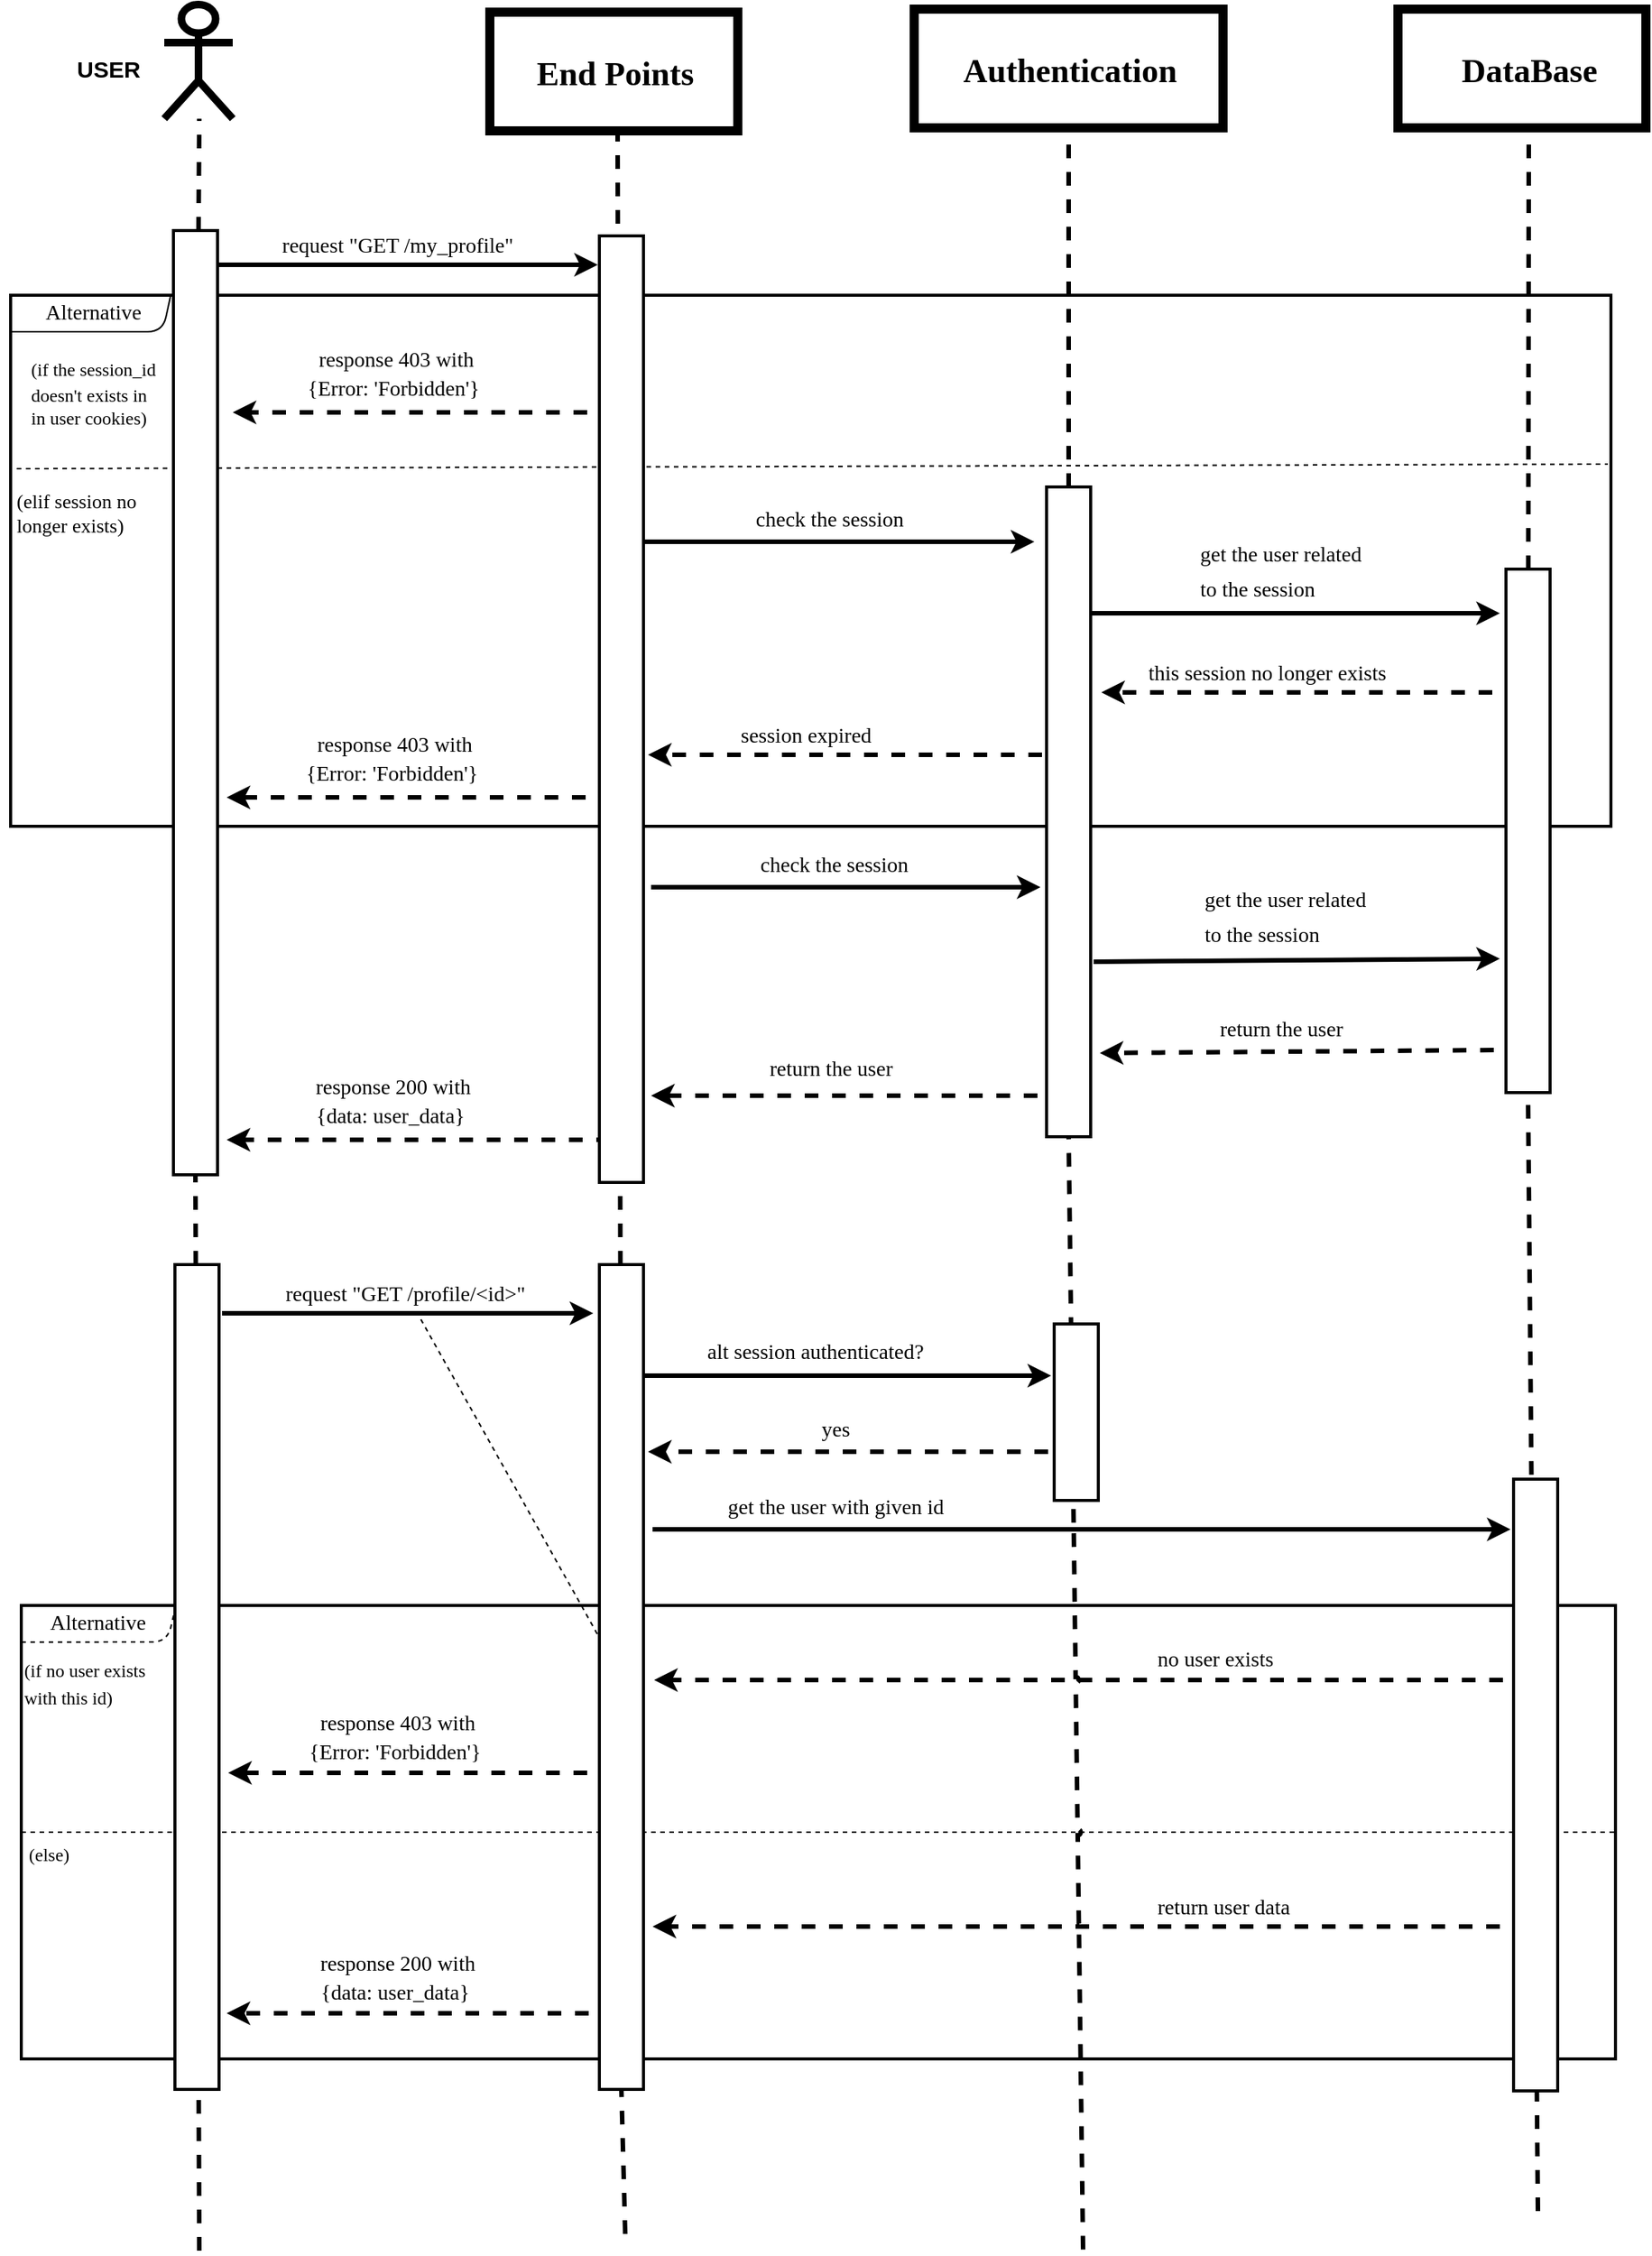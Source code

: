 <mxfile>
    <diagram id="F_yw_CQn4tfW_uXNjKrX" name="Page-1">
        <mxGraphModel dx="1324" dy="970" grid="0" gridSize="10" guides="1" tooltips="1" connect="1" arrows="1" fold="1" page="1" pageScale="1" pageWidth="1200" pageHeight="1600" background="#ffffff" math="0" shadow="0">
            <root>
                <mxCell id="0"/>
                <mxCell id="1" parent="0"/>
                <mxCell id="217" value="" style="rounded=0;whiteSpace=wrap;html=1;strokeColor=#000000;strokeWidth=2;fontFamily=Verdana;fontSize=14;fontColor=#000000;fillColor=none;" parent="1" vertex="1">
                    <mxGeometry x="17" y="1098" width="1048" height="298" as="geometry"/>
                </mxCell>
                <mxCell id="229" value="" style="endArrow=none;dashed=1;html=1;entryX=0.5;entryY=1;entryDx=0;entryDy=0;rounded=1;jumpSize=0;strokeWidth=3;jumpStyle=arc;strokeColor=#000000;" parent="1" target="228" edge="1">
                    <mxGeometry width="50" height="50" relative="1" as="geometry">
                        <mxPoint x="134" y="1522" as="sourcePoint"/>
                        <mxPoint x="134" y="121" as="targetPoint"/>
                    </mxGeometry>
                </mxCell>
                <mxCell id="2" value="&lt;p style=&quot;line-height: 120%;&quot;&gt;&lt;br&gt;&lt;/p&gt;" style="shape=umlActor;verticalLabelPosition=bottom;verticalAlign=top;html=1;outlineConnect=0;strokeColor=#000000;strokeWidth=5;" parent="1" vertex="1">
                    <mxGeometry x="111" y="46" width="45" height="75" as="geometry"/>
                </mxCell>
                <mxCell id="5" value="" style="rounded=0;whiteSpace=wrap;html=1;strokeColor=#000000;fillColor=none;strokeWidth=6;" parent="1" vertex="1">
                    <mxGeometry x="922" y="49" width="163" height="78" as="geometry"/>
                </mxCell>
                <mxCell id="16" value="" style="endArrow=none;dashed=1;html=1;entryX=0.5;entryY=1;entryDx=0;entryDy=0;rounded=1;jumpSize=0;strokeWidth=3;jumpStyle=arc;strokeColor=#000000;startArrow=none;" parent="1" source="228" edge="1">
                    <mxGeometry width="50" height="50" relative="1" as="geometry">
                        <mxPoint x="134" y="1522" as="sourcePoint"/>
                        <mxPoint x="134" y="121.0" as="targetPoint"/>
                    </mxGeometry>
                </mxCell>
                <mxCell id="17" value="" style="endArrow=none;dashed=1;html=1;entryX=0.5;entryY=1;entryDx=0;entryDy=0;rounded=1;jumpSize=0;strokeWidth=3;jumpStyle=arc;strokeColor=#000000;startArrow=none;" parent="1" source="250" edge="1">
                    <mxGeometry width="50" height="50" relative="1" as="geometry">
                        <mxPoint x="1014" y="1496" as="sourcePoint"/>
                        <mxPoint x="1008" y="127.0" as="targetPoint"/>
                    </mxGeometry>
                </mxCell>
                <mxCell id="22" value="&lt;font face=&quot;Verdana&quot; style=&quot;font-size: 22px;&quot;&gt;DataBase&lt;/font&gt;" style="text;html=1;align=center;verticalAlign=middle;resizable=0;points=[];autosize=1;strokeColor=none;fillColor=none;fontSize=27;fontColor=#000000;strokeWidth=0;fontStyle=1" parent="1" vertex="1">
                    <mxGeometry x="940" y="66" width="135" height="44" as="geometry"/>
                </mxCell>
                <mxCell id="4" value="" style="rounded=0;whiteSpace=wrap;html=1;strokeColor=#000000;fillColor=none;strokeWidth=6;" parent="1" vertex="1">
                    <mxGeometry x="604" y="49" width="203" height="78" as="geometry"/>
                </mxCell>
                <mxCell id="6" value="" style="endArrow=none;dashed=1;html=1;entryX=0.5;entryY=1;entryDx=0;entryDy=0;rounded=1;jumpSize=0;strokeWidth=3;jumpStyle=arc;strokeColor=#000000;startArrow=none;" parent="1" source="256" target="4" edge="1">
                    <mxGeometry width="50" height="50" relative="1" as="geometry">
                        <mxPoint x="715" y="1521.222" as="sourcePoint"/>
                        <mxPoint x="648" y="335" as="targetPoint"/>
                    </mxGeometry>
                </mxCell>
                <mxCell id="21" value="&lt;font face=&quot;Verdana&quot; style=&quot;font-size: 22px;&quot;&gt;Authentication&lt;/font&gt;" style="text;html=1;align=center;verticalAlign=middle;resizable=0;points=[];autosize=1;strokeColor=none;fillColor=none;fontSize=27;fontColor=#000000;strokeWidth=0;fontStyle=1" parent="1" vertex="1">
                    <mxGeometry x="605.5" y="66" width="200" height="44" as="geometry"/>
                </mxCell>
                <mxCell id="23" value="" style="endArrow=classic;html=1;rounded=1;strokeColor=#000000;strokeWidth=3;fontSize=22;fontColor=#000000;jumpStyle=arc;jumpSize=0;" parent="1" edge="1">
                    <mxGeometry width="50" height="50" relative="1" as="geometry">
                        <mxPoint x="134" y="217" as="sourcePoint"/>
                        <mxPoint x="396" y="217" as="targetPoint"/>
                    </mxGeometry>
                </mxCell>
                <mxCell id="24" value="&lt;font style=&quot;font-size: 14px;&quot;&gt;request &quot;GET /my_profile&quot;&lt;/font&gt;" style="text;html=1;align=center;verticalAlign=middle;resizable=0;points=[];autosize=1;strokeColor=none;fillColor=none;fontSize=22;fontColor=#000000;fontFamily=Verdana;" parent="1" vertex="1">
                    <mxGeometry x="162" y="183" width="203" height="38" as="geometry"/>
                </mxCell>
                <mxCell id="3" value="" style="rounded=0;whiteSpace=wrap;html=1;strokeColor=#000000;fillColor=none;strokeWidth=6;" parent="1" vertex="1">
                    <mxGeometry x="325" y="51" width="163" height="78" as="geometry"/>
                </mxCell>
                <mxCell id="13" value="" style="endArrow=none;dashed=1;html=1;entryX=0.5;entryY=1;entryDx=0;entryDy=0;rounded=1;jumpSize=0;strokeWidth=3;jumpStyle=arc;strokeColor=#000000;startArrow=none;" parent="1" source="244" edge="1">
                    <mxGeometry width="50" height="50" relative="1" as="geometry">
                        <mxPoint x="414" y="1511" as="sourcePoint"/>
                        <mxPoint x="409" y="129" as="targetPoint"/>
                    </mxGeometry>
                </mxCell>
                <mxCell id="20" value="&lt;font face=&quot;Verdana&quot; style=&quot;font-size: 22px;&quot;&gt;End Points&lt;/font&gt;" style="text;html=1;align=center;verticalAlign=middle;resizable=0;points=[];autosize=1;strokeColor=none;fillColor=none;fontSize=27;fontColor=#000000;strokeWidth=0;fontStyle=1" parent="1" vertex="1">
                    <mxGeometry x="332" y="68" width="149" height="44" as="geometry"/>
                </mxCell>
                <mxCell id="152" value="&lt;font style=&quot;font-size: 15px;&quot; color=&quot;#000000&quot;&gt;USER&lt;/font&gt;" style="text;html=1;align=center;verticalAlign=middle;resizable=0;points=[];autosize=1;strokeColor=none;fillColor=none;fontStyle=1" parent="1" vertex="1">
                    <mxGeometry x="44.05" y="73" width="60" height="30" as="geometry"/>
                </mxCell>
                <mxCell id="170" value="" style="rounded=0;whiteSpace=wrap;html=1;strokeColor=#000000;strokeWidth=2;fontFamily=Verdana;fontSize=14;fontColor=#000000;fillColor=none;" parent="1" vertex="1">
                    <mxGeometry x="10" y="237" width="1052" height="349" as="geometry"/>
                </mxCell>
                <mxCell id="171" value="" style="endArrow=none;html=1;rounded=1;strokeColor=#000000;strokeWidth=1;fontFamily=Verdana;fontSize=14;fontColor=#000000;jumpStyle=arc;jumpSize=0;" parent="1" edge="1">
                    <mxGeometry width="50" height="50" relative="1" as="geometry">
                        <mxPoint x="11" y="261" as="sourcePoint"/>
                        <mxPoint x="115" y="238" as="targetPoint"/>
                        <Array as="points">
                            <mxPoint x="110" y="261.0"/>
                        </Array>
                    </mxGeometry>
                </mxCell>
                <mxCell id="173" value="Alternative" style="text;html=1;align=center;verticalAlign=middle;resizable=0;points=[];autosize=1;strokeColor=none;fillColor=none;fontSize=14;fontFamily=Verdana;fontColor=#000000;" parent="1" vertex="1">
                    <mxGeometry x="17" y="234.0" width="94" height="29" as="geometry"/>
                </mxCell>
                <mxCell id="165" value="" style="endArrow=classic;html=1;rounded=1;strokeColor=#000000;strokeWidth=3;fontSize=22;fontColor=#000000;jumpStyle=arc;jumpSize=0;dashed=1;" parent="1" edge="1">
                    <mxGeometry width="50" height="50" relative="1" as="geometry">
                        <mxPoint x="407" y="314" as="sourcePoint"/>
                        <mxPoint x="156" y="314" as="targetPoint"/>
                    </mxGeometry>
                </mxCell>
                <mxCell id="167" value="&lt;p style=&quot;line-height: 70%;&quot;&gt;&lt;font style=&quot;font-size: 14px;&quot;&gt;response 403&amp;nbsp;&lt;/font&gt;&lt;font style=&quot;text-align: left; font-size: 14px;&quot;&gt;with&lt;br&gt;{Error&lt;/font&gt;&lt;span style=&quot;background-color: initial; text-align: left; font-size: 14px;&quot;&gt;: 'Forbidden'}&amp;nbsp;&lt;/span&gt;&lt;br&gt;&lt;/p&gt;" style="text;html=1;align=center;verticalAlign=middle;resizable=0;points=[];autosize=1;strokeColor=none;fillColor=none;fontSize=22;fontColor=#000000;fontFamily=Verdana;" parent="1" vertex="1">
                    <mxGeometry x="181" y="240" width="164" height="93" as="geometry"/>
                </mxCell>
                <mxCell id="158" value="" style="endArrow=classic;html=1;rounded=1;strokeColor=#000000;strokeWidth=3;fontSize=22;fontColor=#000000;jumpStyle=arc;jumpSize=0;" parent="1" edge="1">
                    <mxGeometry width="50" height="50" relative="1" as="geometry">
                        <mxPoint x="420" y="399" as="sourcePoint"/>
                        <mxPoint x="683" y="399" as="targetPoint"/>
                    </mxGeometry>
                </mxCell>
                <mxCell id="159" value="&lt;font&gt;&lt;span style=&quot;font-size: 14px;&quot;&gt;check the session&lt;/span&gt;&lt;/font&gt;" style="text;html=1;align=center;verticalAlign=middle;resizable=0;points=[];autosize=1;strokeColor=none;fillColor=none;fontSize=22;fontColor=#000000;fontFamily=Verdana;" parent="1" vertex="1">
                    <mxGeometry x="477" y="363" width="142" height="38" as="geometry"/>
                </mxCell>
                <mxCell id="175" value="" style="endArrow=none;html=1;rounded=1;strokeColor=#000000;strokeWidth=1;fontSize=22;fontColor=#000000;jumpStyle=arc;jumpSize=0;endFill=0;dashed=1;" parent="1" edge="1">
                    <mxGeometry width="50" height="50" relative="1" as="geometry">
                        <mxPoint x="14" y="351" as="sourcePoint"/>
                        <mxPoint x="1060" y="348" as="targetPoint"/>
                    </mxGeometry>
                </mxCell>
                <mxCell id="176" value="" style="endArrow=classic;html=1;rounded=1;strokeColor=#000000;strokeWidth=3;fontSize=22;fontColor=#000000;jumpStyle=arc;jumpSize=0;" parent="1" edge="1">
                    <mxGeometry width="50" height="50" relative="1" as="geometry">
                        <mxPoint x="713" y="446" as="sourcePoint"/>
                        <mxPoint x="989" y="446" as="targetPoint"/>
                    </mxGeometry>
                </mxCell>
                <mxCell id="177" value="&lt;p style=&quot;line-height: 90%;&quot;&gt;&lt;font&gt;&lt;span style=&quot;font-size: 14px;&quot;&gt;get the user related&lt;br&gt;to the session&lt;/span&gt;&lt;/font&gt;&lt;/p&gt;" style="text;html=1;align=left;verticalAlign=middle;resizable=0;points=[];autosize=1;strokeColor=none;fillColor=none;fontSize=22;fontColor=#000000;fontFamily=Verdana;" parent="1" vertex="1">
                    <mxGeometry x="790" y="366" width="158" height="102" as="geometry"/>
                </mxCell>
                <mxCell id="179" value="" style="endArrow=classic;html=1;rounded=1;strokeColor=#000000;strokeWidth=3;fontSize=22;fontColor=#000000;jumpStyle=arc;jumpSize=0;dashed=1;" parent="1" edge="1">
                    <mxGeometry width="50" height="50" relative="1" as="geometry">
                        <mxPoint x="1002" y="498" as="sourcePoint"/>
                        <mxPoint x="727" y="498" as="targetPoint"/>
                    </mxGeometry>
                </mxCell>
                <mxCell id="180" value="&lt;p style=&quot;line-height: 90%;&quot;&gt;&lt;span style=&quot;font-size: 14px;&quot;&gt;this session no longer exists&lt;/span&gt;&lt;/p&gt;" style="text;html=1;align=left;verticalAlign=middle;resizable=0;points=[];autosize=1;strokeColor=none;fillColor=none;fontSize=22;fontColor=#000000;fontFamily=Verdana;" parent="1" vertex="1">
                    <mxGeometry x="756" y="444" width="217" height="79" as="geometry"/>
                </mxCell>
                <mxCell id="181" value="" style="endArrow=classic;html=1;rounded=1;strokeColor=#000000;strokeWidth=3;fontSize=22;fontColor=#000000;jumpStyle=arc;jumpSize=0;dashed=1;" parent="1" edge="1">
                    <mxGeometry width="50" height="50" relative="1" as="geometry">
                        <mxPoint x="706" y="539" as="sourcePoint"/>
                        <mxPoint x="429" y="539" as="targetPoint"/>
                    </mxGeometry>
                </mxCell>
                <mxCell id="182" value="&lt;p style=&quot;line-height: 90%;&quot;&gt;&lt;span style=&quot;font-size: 14px;&quot;&gt;session expired&lt;/span&gt;&lt;/p&gt;" style="text;html=1;align=left;verticalAlign=middle;resizable=0;points=[];autosize=1;strokeColor=none;fillColor=none;fontSize=22;fontColor=#000000;fontFamily=Verdana;" parent="1" vertex="1">
                    <mxGeometry x="488" y="485" width="127" height="79" as="geometry"/>
                </mxCell>
                <mxCell id="183" value="" style="endArrow=classic;html=1;rounded=1;strokeColor=#000000;strokeWidth=3;fontSize=22;fontColor=#000000;jumpStyle=arc;jumpSize=0;dashed=1;" parent="1" edge="1">
                    <mxGeometry width="50" height="50" relative="1" as="geometry">
                        <mxPoint x="406" y="567" as="sourcePoint"/>
                        <mxPoint x="152" y="567" as="targetPoint"/>
                    </mxGeometry>
                </mxCell>
                <mxCell id="184" value="&lt;p style=&quot;line-height: 70%;&quot;&gt;&lt;font style=&quot;font-size: 14px;&quot;&gt;response 403&amp;nbsp;&lt;/font&gt;&lt;font style=&quot;text-align: left; font-size: 14px;&quot;&gt;with&lt;br&gt;{Error&lt;/font&gt;&lt;span style=&quot;text-align: left; background-color: initial; font-size: 14px;&quot;&gt;: 'Forbidden'}&amp;nbsp;&lt;/span&gt;&lt;/p&gt;" style="text;html=1;align=center;verticalAlign=middle;resizable=0;points=[];autosize=1;strokeColor=none;fillColor=none;fontSize=22;fontColor=#000000;fontFamily=Verdana;" parent="1" vertex="1">
                    <mxGeometry x="180" y="493" width="164" height="93" as="geometry"/>
                </mxCell>
                <mxCell id="190" value="" style="endArrow=classic;html=1;rounded=1;strokeColor=#000000;strokeWidth=3;fontSize=22;fontColor=#000000;jumpStyle=arc;jumpSize=0;" parent="1" edge="1">
                    <mxGeometry width="50" height="50" relative="1" as="geometry">
                        <mxPoint x="431" y="626" as="sourcePoint"/>
                        <mxPoint x="687" y="626" as="targetPoint"/>
                    </mxGeometry>
                </mxCell>
                <mxCell id="191" value="&lt;font&gt;&lt;span style=&quot;font-size: 14px;&quot;&gt;check the session&lt;/span&gt;&lt;/font&gt;" style="text;html=1;align=center;verticalAlign=middle;resizable=0;points=[];autosize=1;strokeColor=none;fillColor=none;fontSize=22;fontColor=#000000;fontFamily=Verdana;" parent="1" vertex="1">
                    <mxGeometry x="480" y="590" width="142" height="38" as="geometry"/>
                </mxCell>
                <mxCell id="192" value="" style="endArrow=classic;html=1;rounded=1;strokeColor=#000000;strokeWidth=3;fontSize=22;fontColor=#000000;jumpStyle=arc;jumpSize=0;" parent="1" edge="1">
                    <mxGeometry width="50" height="50" relative="1" as="geometry">
                        <mxPoint x="722" y="675" as="sourcePoint"/>
                        <mxPoint x="989" y="673" as="targetPoint"/>
                    </mxGeometry>
                </mxCell>
                <mxCell id="193" value="&lt;p style=&quot;line-height: 90%;&quot;&gt;&lt;font&gt;&lt;span style=&quot;font-size: 14px;&quot;&gt;get the user related&lt;br&gt;to the session&lt;/span&gt;&lt;/font&gt;&lt;/p&gt;" style="text;html=1;align=left;verticalAlign=middle;resizable=0;points=[];autosize=1;strokeColor=none;fillColor=none;fontSize=22;fontColor=#000000;fontFamily=Verdana;" parent="1" vertex="1">
                    <mxGeometry x="793" y="593" width="158" height="102" as="geometry"/>
                </mxCell>
                <mxCell id="194" value="" style="endArrow=classic;html=1;rounded=1;strokeColor=#000000;strokeWidth=3;fontSize=22;fontColor=#000000;jumpStyle=arc;jumpSize=0;dashed=1;" parent="1" edge="1">
                    <mxGeometry width="50" height="50" relative="1" as="geometry">
                        <mxPoint x="985" y="733" as="sourcePoint"/>
                        <mxPoint x="726" y="735" as="targetPoint"/>
                    </mxGeometry>
                </mxCell>
                <mxCell id="195" value="&lt;p style=&quot;line-height: 90%;&quot;&gt;&lt;span style=&quot;font-size: 14px;&quot;&gt;return the user&lt;/span&gt;&lt;br&gt;&lt;/p&gt;" style="text;html=1;align=left;verticalAlign=middle;resizable=0;points=[];autosize=1;strokeColor=none;fillColor=none;fontSize=22;fontColor=#000000;fontFamily=Verdana;" parent="1" vertex="1">
                    <mxGeometry x="802.5" y="678" width="125" height="79" as="geometry"/>
                </mxCell>
                <mxCell id="196" value="" style="endArrow=classic;html=1;rounded=1;strokeColor=#000000;strokeWidth=3;fontSize=22;fontColor=#000000;jumpStyle=arc;jumpSize=0;dashed=1;" parent="1" edge="1">
                    <mxGeometry width="50" height="50" relative="1" as="geometry">
                        <mxPoint x="685" y="763" as="sourcePoint"/>
                        <mxPoint x="431" y="763" as="targetPoint"/>
                    </mxGeometry>
                </mxCell>
                <mxCell id="198" value="" style="endArrow=classic;html=1;rounded=1;strokeColor=#000000;strokeWidth=3;fontSize=22;fontColor=#000000;jumpStyle=arc;jumpSize=0;dashed=1;" parent="1" edge="1">
                    <mxGeometry width="50" height="50" relative="1" as="geometry">
                        <mxPoint x="404" y="792" as="sourcePoint"/>
                        <mxPoint x="152" y="792" as="targetPoint"/>
                    </mxGeometry>
                </mxCell>
                <mxCell id="199" value="&lt;p style=&quot;line-height: 70%;&quot;&gt;&lt;font style=&quot;font-size: 14px;&quot;&gt;response 200&amp;nbsp;&lt;/font&gt;&lt;font style=&quot;text-align: left; font-size: 14px;&quot;&gt;with&lt;br&gt;{data: user_data&lt;/font&gt;&lt;span style=&quot;text-align: left; background-color: initial; font-size: 14px;&quot;&gt;}&amp;nbsp;&lt;/span&gt;&lt;/p&gt;" style="text;html=1;align=center;verticalAlign=middle;resizable=0;points=[];autosize=1;strokeColor=none;fillColor=none;fontSize=22;fontColor=#000000;fontFamily=Verdana;" parent="1" vertex="1">
                    <mxGeometry x="184" y="718" width="153" height="93" as="geometry"/>
                </mxCell>
                <mxCell id="201" value="&lt;p style=&quot;line-height: 90%;&quot;&gt;&lt;span style=&quot;font-size: 14px;&quot;&gt;return the user&lt;/span&gt;&lt;br&gt;&lt;/p&gt;" style="text;html=1;align=left;verticalAlign=middle;resizable=0;points=[];autosize=1;strokeColor=none;fillColor=none;fontSize=22;fontColor=#000000;fontFamily=Verdana;" parent="1" vertex="1">
                    <mxGeometry x="507" y="704" width="125" height="79" as="geometry"/>
                </mxCell>
                <mxCell id="204" value="" style="endArrow=classic;html=1;rounded=1;strokeColor=#000000;strokeWidth=3;fontSize=22;fontColor=#000000;jumpStyle=arc;jumpSize=0;" parent="1" edge="1">
                    <mxGeometry width="50" height="50" relative="1" as="geometry">
                        <mxPoint x="149" y="906" as="sourcePoint"/>
                        <mxPoint x="393" y="906" as="targetPoint"/>
                    </mxGeometry>
                </mxCell>
                <mxCell id="246" value="" style="edgeStyle=none;html=1;dashed=1;strokeWidth=1;fontFamily=Verdana;fontSize=15;fontColor=#000000;endArrow=none;endFill=0;" parent="1" source="205" target="244" edge="1">
                    <mxGeometry relative="1" as="geometry"/>
                </mxCell>
                <mxCell id="205" value="&lt;font style=&quot;font-size: 14px;&quot;&gt;request &quot;GET /profile/&amp;lt;id&amp;gt;&quot;&lt;/font&gt;" style="text;html=1;align=center;verticalAlign=middle;resizable=0;points=[];autosize=1;strokeColor=none;fillColor=none;fontSize=22;fontColor=#000000;fontFamily=Verdana;" parent="1" vertex="1">
                    <mxGeometry x="162" y="872" width="214" height="38" as="geometry"/>
                </mxCell>
                <mxCell id="206" value="" style="endArrow=classic;html=1;rounded=1;strokeColor=#000000;strokeWidth=3;fontSize=22;fontColor=#000000;jumpStyle=arc;jumpSize=0;" parent="1" edge="1">
                    <mxGeometry width="50" height="50" relative="1" as="geometry">
                        <mxPoint x="425" y="947" as="sourcePoint"/>
                        <mxPoint x="694" y="947" as="targetPoint"/>
                    </mxGeometry>
                </mxCell>
                <mxCell id="208" value="" style="endArrow=classic;html=1;rounded=1;strokeColor=#000000;strokeWidth=3;fontSize=22;fontColor=#000000;jumpStyle=arc;jumpSize=0;dashed=1;" parent="1" edge="1">
                    <mxGeometry width="50" height="50" relative="1" as="geometry">
                        <mxPoint x="692" y="997" as="sourcePoint"/>
                        <mxPoint x="429" y="997" as="targetPoint"/>
                    </mxGeometry>
                </mxCell>
                <mxCell id="210" value="&lt;p style=&quot;line-height: 90%;&quot;&gt;&lt;span style=&quot;font-size: 14px;&quot;&gt;alt session authenticated?&lt;/span&gt;&lt;br&gt;&lt;/p&gt;" style="text;html=1;align=left;verticalAlign=middle;resizable=0;points=[];autosize=1;strokeColor=none;fillColor=none;fontSize=22;fontColor=#000000;fontFamily=Verdana;" parent="1" vertex="1">
                    <mxGeometry x="466" y="890" width="201" height="79" as="geometry"/>
                </mxCell>
                <mxCell id="211" value="&lt;span style=&quot;font-size: 14px;&quot;&gt;yes&lt;/span&gt;" style="text;html=1;align=center;verticalAlign=middle;resizable=0;points=[];autosize=1;strokeColor=none;fillColor=none;fontSize=22;fontColor=#000000;fontFamily=Verdana;" parent="1" vertex="1">
                    <mxGeometry x="531" y="961" width="42" height="38" as="geometry"/>
                </mxCell>
                <mxCell id="212" value="" style="endArrow=classic;html=1;rounded=1;strokeColor=#000000;strokeWidth=3;fontSize=22;fontColor=#000000;jumpStyle=arc;jumpSize=0;" parent="1" edge="1">
                    <mxGeometry width="50" height="50" relative="1" as="geometry">
                        <mxPoint x="432" y="1048" as="sourcePoint"/>
                        <mxPoint x="996" y="1048" as="targetPoint"/>
                    </mxGeometry>
                </mxCell>
                <mxCell id="213" value="&lt;span style=&quot;font-size: 14px;&quot;&gt;get the user with given id&lt;/span&gt;" style="text;html=1;align=center;verticalAlign=middle;resizable=0;points=[];autosize=1;strokeColor=none;fillColor=none;fontSize=22;fontColor=#000000;fontFamily=Verdana;" parent="1" vertex="1">
                    <mxGeometry x="452" y="1012" width="199" height="38" as="geometry"/>
                </mxCell>
                <mxCell id="214" value="" style="endArrow=classic;html=1;rounded=1;strokeColor=#000000;strokeWidth=3;fontSize=22;fontColor=#000000;jumpStyle=arc;jumpSize=0;dashed=1;" parent="1" edge="1">
                    <mxGeometry width="50" height="50" relative="1" as="geometry">
                        <mxPoint x="991" y="1147" as="sourcePoint"/>
                        <mxPoint x="433" y="1147" as="targetPoint"/>
                    </mxGeometry>
                </mxCell>
                <mxCell id="215" value="&lt;p style=&quot;line-height: 90%;&quot;&gt;&lt;span style=&quot;font-size: 14px;&quot;&gt;no user exists&lt;/span&gt;&lt;br&gt;&lt;/p&gt;" style="text;html=1;align=left;verticalAlign=middle;resizable=0;points=[];autosize=1;strokeColor=none;fillColor=none;fontSize=22;fontColor=#000000;fontFamily=Verdana;" parent="1" vertex="1">
                    <mxGeometry x="762" y="1092" width="116" height="79" as="geometry"/>
                </mxCell>
                <mxCell id="228" value="" style="rounded=0;whiteSpace=wrap;html=1;fontFamily=Verdana;fontSize=15;fontColor=#000000;fillColor=#FFFFFF;strokeColor=#000000;strokeWidth=2;" parent="1" vertex="1">
                    <mxGeometry x="117" y="194.5" width="29" height="620.5" as="geometry"/>
                </mxCell>
                <mxCell id="218" value="" style="endArrow=none;html=1;rounded=1;strokeColor=#000000;strokeWidth=1;fontFamily=Verdana;fontSize=14;fontColor=#000000;jumpStyle=arc;jumpSize=0;exitX=0;exitY=0.081;exitDx=0;exitDy=0;exitPerimeter=0;entryX=0.097;entryY=0;entryDx=0;entryDy=0;entryPerimeter=0;dashed=1;" parent="1" source="217" target="217" edge="1">
                    <mxGeometry width="50" height="50" relative="1" as="geometry">
                        <mxPoint x="19.244" y="1121.992" as="sourcePoint"/>
                        <mxPoint x="119" y="1099" as="targetPoint"/>
                        <Array as="points">
                            <mxPoint x="113" y="1122"/>
                        </Array>
                    </mxGeometry>
                </mxCell>
                <mxCell id="219" value="" style="endArrow=none;dashed=1;html=1;rounded=1;strokeColor=#000000;strokeWidth=1;fontFamily=Verdana;fontSize=14;fontColor=#000000;jumpStyle=arc;jumpSize=0;entryX=1;entryY=0.5;entryDx=0;entryDy=0;exitX=0;exitY=0.5;exitDx=0;exitDy=0;" parent="1" source="217" target="217" edge="1">
                    <mxGeometry width="50" height="50" relative="1" as="geometry">
                        <mxPoint x="470.124" y="1252.051" as="sourcePoint"/>
                        <mxPoint x="585.717" y="1188.915" as="targetPoint"/>
                    </mxGeometry>
                </mxCell>
                <mxCell id="220" value="Alternative" style="text;html=1;align=center;verticalAlign=middle;resizable=0;points=[];autosize=1;strokeColor=none;fillColor=none;fontSize=14;fontFamily=Verdana;fontColor=#000000;" parent="1" vertex="1">
                    <mxGeometry x="20" y="1095" width="94" height="29" as="geometry"/>
                </mxCell>
                <mxCell id="221" value="" style="endArrow=classic;html=1;rounded=1;strokeColor=#000000;strokeWidth=3;fontSize=22;fontColor=#000000;jumpStyle=arc;jumpSize=0;dashed=1;" parent="1" edge="1">
                    <mxGeometry width="50" height="50" relative="1" as="geometry">
                        <mxPoint x="389" y="1208" as="sourcePoint"/>
                        <mxPoint x="153" y="1208" as="targetPoint"/>
                    </mxGeometry>
                </mxCell>
                <mxCell id="223" value="&lt;p style=&quot;line-height: 70%;&quot;&gt;&lt;font style=&quot;font-size: 14px;&quot;&gt;response 403&amp;nbsp;&lt;/font&gt;&lt;font style=&quot;text-align: left; font-size: 14px;&quot;&gt;with&lt;br&gt;{Error&lt;/font&gt;&lt;span style=&quot;text-align: left; background-color: initial; font-size: 14px;&quot;&gt;: 'Forbidden'}&amp;nbsp;&lt;/span&gt;&lt;/p&gt;" style="text;html=1;align=center;verticalAlign=middle;resizable=0;points=[];autosize=1;strokeColor=none;fillColor=none;fontSize=22;fontColor=#000000;fontFamily=Verdana;" parent="1" vertex="1">
                    <mxGeometry x="182" y="1136" width="164" height="93" as="geometry"/>
                </mxCell>
                <mxCell id="224" value="" style="endArrow=classic;html=1;rounded=1;strokeColor=#000000;strokeWidth=3;fontSize=22;fontColor=#000000;jumpStyle=arc;jumpSize=0;dashed=1;" parent="1" edge="1">
                    <mxGeometry width="50" height="50" relative="1" as="geometry">
                        <mxPoint x="989" y="1309" as="sourcePoint"/>
                        <mxPoint x="432" y="1309" as="targetPoint"/>
                    </mxGeometry>
                </mxCell>
                <mxCell id="225" value="&lt;p style=&quot;line-height: 90%;&quot;&gt;&lt;span style=&quot;font-size: 14px;&quot;&gt;return user data&lt;/span&gt;&lt;br&gt;&lt;/p&gt;" style="text;html=1;align=left;verticalAlign=middle;resizable=0;points=[];autosize=1;strokeColor=none;fillColor=none;fontSize=22;fontColor=#000000;fontFamily=Verdana;" parent="1" vertex="1">
                    <mxGeometry x="762" y="1255" width="133" height="79" as="geometry"/>
                </mxCell>
                <mxCell id="226" value="" style="endArrow=classic;html=1;rounded=1;strokeColor=#000000;strokeWidth=3;fontSize=22;fontColor=#000000;jumpStyle=arc;jumpSize=0;dashed=1;" parent="1" edge="1">
                    <mxGeometry width="50" height="50" relative="1" as="geometry">
                        <mxPoint x="390" y="1366" as="sourcePoint"/>
                        <mxPoint x="152" y="1366" as="targetPoint"/>
                    </mxGeometry>
                </mxCell>
                <mxCell id="227" value="&lt;p style=&quot;line-height: 70%;&quot;&gt;&lt;font style=&quot;font-size: 14px;&quot;&gt;response 200&amp;nbsp;&lt;/font&gt;&lt;font style=&quot;text-align: left; font-size: 14px;&quot;&gt;with&lt;br&gt;{data:&lt;/font&gt;&lt;font style=&quot;text-align: left; font-size: 14px;&quot;&gt;&amp;nbsp;user_data&lt;/font&gt;&lt;span style=&quot;background-color: initial; text-align: left; font-size: 14px;&quot;&gt;}&lt;/span&gt;&lt;span style=&quot;text-align: left; background-color: initial; font-size: 14px;&quot;&gt;&amp;nbsp;&lt;/span&gt;&lt;/p&gt;" style="text;html=1;align=center;verticalAlign=middle;resizable=0;points=[];autosize=1;strokeColor=none;fillColor=none;fontSize=22;fontColor=#000000;fontFamily=Verdana;" parent="1" vertex="1">
                    <mxGeometry x="187" y="1294" width="153" height="93" as="geometry"/>
                </mxCell>
                <mxCell id="230" value="" style="rounded=0;whiteSpace=wrap;html=1;fontFamily=Verdana;fontSize=15;fontColor=#000000;fillColor=#FFFFFF;strokeColor=#000000;strokeWidth=2;" parent="1" vertex="1">
                    <mxGeometry x="118" y="874" width="29" height="542" as="geometry"/>
                </mxCell>
                <mxCell id="245" value="" style="endArrow=none;dashed=1;html=1;entryX=0.5;entryY=1;entryDx=0;entryDy=0;rounded=1;jumpSize=0;strokeWidth=3;jumpStyle=arc;strokeColor=#000000;startArrow=none;" parent="1" target="244" edge="1">
                    <mxGeometry width="50" height="50" relative="1" as="geometry">
                        <mxPoint x="414" y="1511" as="sourcePoint"/>
                        <mxPoint x="409" y="129" as="targetPoint"/>
                    </mxGeometry>
                </mxCell>
                <mxCell id="244" value="" style="rounded=0;whiteSpace=wrap;html=1;fontFamily=Verdana;fontSize=15;fontColor=#000000;fillColor=#FFFFFF;strokeColor=#000000;strokeWidth=2;" parent="1" vertex="1">
                    <mxGeometry x="397" y="874" width="29" height="542" as="geometry"/>
                </mxCell>
                <mxCell id="255" value="" style="endArrow=none;dashed=1;html=1;entryX=0.5;entryY=1;entryDx=0;entryDy=0;rounded=1;jumpSize=0;strokeWidth=3;jumpStyle=arc;strokeColor=#000000;startArrow=none;" parent="1" target="250" edge="1">
                    <mxGeometry width="50" height="50" relative="1" as="geometry">
                        <mxPoint x="1014" y="1496" as="sourcePoint"/>
                        <mxPoint x="1008" y="127.0" as="targetPoint"/>
                    </mxGeometry>
                </mxCell>
                <mxCell id="250" value="" style="rounded=0;whiteSpace=wrap;html=1;fontFamily=Verdana;fontSize=15;fontColor=#000000;fillColor=#FFFFFF;strokeColor=#000000;strokeWidth=2;" parent="1" vertex="1">
                    <mxGeometry x="993" y="417" width="29" height="344" as="geometry"/>
                </mxCell>
                <mxCell id="257" value="" style="endArrow=none;dashed=1;html=1;entryX=0.5;entryY=1;entryDx=0;entryDy=0;rounded=1;jumpSize=0;strokeWidth=3;jumpStyle=arc;strokeColor=#000000;" parent="1" target="256" edge="1">
                    <mxGeometry width="50" height="50" relative="1" as="geometry">
                        <mxPoint x="715" y="1521.222" as="sourcePoint"/>
                        <mxPoint x="705.5" y="127" as="targetPoint"/>
                    </mxGeometry>
                </mxCell>
                <mxCell id="256" value="" style="rounded=0;whiteSpace=wrap;html=1;fontFamily=Verdana;fontSize=15;fontColor=#000000;fillColor=#FFFFFF;strokeColor=#000000;strokeWidth=2;" parent="1" vertex="1">
                    <mxGeometry x="691" y="363" width="29" height="427" as="geometry"/>
                </mxCell>
                <mxCell id="258" value="" style="rounded=0;whiteSpace=wrap;html=1;fontFamily=Verdana;fontSize=15;fontColor=#000000;fillColor=#FFFFFF;strokeColor=#000000;strokeWidth=2;" parent="1" vertex="1">
                    <mxGeometry x="397" y="198" width="29" height="622" as="geometry"/>
                </mxCell>
                <mxCell id="249" value="" style="rounded=0;whiteSpace=wrap;html=1;fontFamily=Verdana;fontSize=15;fontColor=#000000;fillColor=#FFFFFF;strokeColor=#000000;strokeWidth=2;" parent="1" vertex="1">
                    <mxGeometry x="998" y="1015" width="29" height="402" as="geometry"/>
                </mxCell>
                <mxCell id="247" value="" style="rounded=0;whiteSpace=wrap;html=1;fontFamily=Verdana;fontSize=15;fontColor=#000000;fillColor=#FFFFFF;strokeColor=#000000;strokeWidth=2;" parent="1" vertex="1">
                    <mxGeometry x="696" y="913" width="29" height="116" as="geometry"/>
                </mxCell>
                <mxCell id="259" value="&lt;div style=&quot;text-align: left;&quot;&gt;&lt;span style=&quot;font-size: 12px; background-color: initial;&quot;&gt;(if the session_id&lt;/span&gt;&lt;/div&gt;&lt;font style=&quot;font-size: 12px;&quot;&gt;&lt;div style=&quot;text-align: left;&quot;&gt;&lt;span style=&quot;background-color: initial;&quot;&gt;doesn't exists in&lt;/span&gt;&lt;/div&gt;&lt;div style=&quot;text-align: left;&quot;&gt;&lt;span style=&quot;background-color: initial;&quot;&gt;in user cookies)&lt;/span&gt;&lt;/div&gt;&lt;/font&gt;" style="text;html=1;align=center;verticalAlign=middle;resizable=0;points=[];autosize=1;strokeColor=none;fillColor=none;fontSize=22;fontColor=#000000;fontFamily=Verdana;" vertex="1" parent="1">
                    <mxGeometry x="3.5" y="263" width="121" height="67" as="geometry"/>
                </mxCell>
                <mxCell id="260" value="&lt;div style=&quot;font-size: 13px;&quot;&gt;(elif session no&lt;/div&gt;&lt;div style=&quot;font-size: 13px;&quot;&gt;longer exists)&lt;/div&gt;" style="text;html=1;align=left;verticalAlign=middle;resizable=0;points=[];autosize=1;strokeColor=none;fillColor=none;fontSize=22;fontColor=#000000;fontFamily=Verdana;" vertex="1" parent="1">
                    <mxGeometry x="12" y="358" width="116" height="43" as="geometry"/>
                </mxCell>
                <mxCell id="262" value="&lt;div style=&quot;&quot;&gt;&lt;span style=&quot;font-size: 12px; background-color: initial;&quot;&gt;(if no user exists&lt;/span&gt;&lt;/div&gt;&lt;font style=&quot;font-size: 12px;&quot;&gt;&lt;div style=&quot;&quot;&gt;&lt;span style=&quot;background-color: initial;&quot;&gt;with this id)&lt;/span&gt;&lt;/div&gt;&lt;/font&gt;" style="text;html=1;align=left;verticalAlign=middle;resizable=0;points=[];autosize=1;strokeColor=none;fillColor=none;fontSize=22;fontColor=#000000;fontFamily=Verdana;" vertex="1" parent="1">
                    <mxGeometry x="17" y="1118.5" width="119" height="53" as="geometry"/>
                </mxCell>
                <mxCell id="264" value="&lt;div style=&quot;&quot;&gt;&lt;span style=&quot;font-size: 12px; background-color: initial;&quot;&gt;(else&lt;/span&gt;&lt;span style=&quot;background-color: initial; font-size: 12px;&quot;&gt;)&lt;/span&gt;&lt;/div&gt;" style="text;html=1;align=left;verticalAlign=middle;resizable=0;points=[];autosize=1;strokeColor=none;fillColor=none;fontSize=22;fontColor=#000000;fontFamily=Verdana;" vertex="1" parent="1">
                    <mxGeometry x="20" y="1240" width="53" height="38" as="geometry"/>
                </mxCell>
            </root>
        </mxGraphModel>
    </diagram>
</mxfile>
